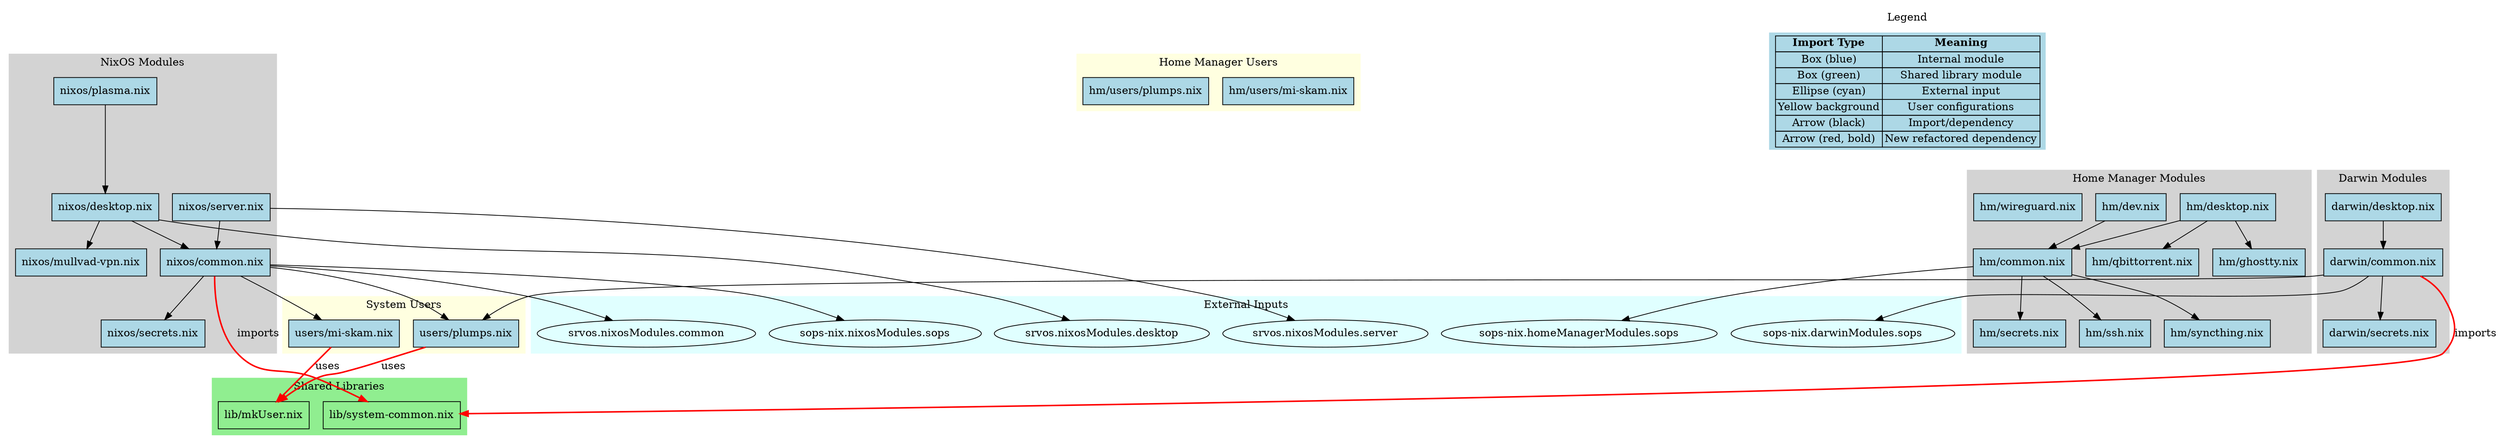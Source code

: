 digraph nix_modules {
  # Graph settings
  rankdir=TB;
  node [shape=box, style=filled, fillcolor=lightblue];

  # Shared Library Modules (NEW)
  subgraph cluster_lib {
    label="Shared Libraries";
    style=filled;
    color=lightgreen;
    node [fillcolor=lightgreen];

    lib_mkUser [label="lib/mkUser.nix"];
    lib_system_common [label="lib/system-common.nix"];
  }

  # NixOS Modules
  subgraph cluster_nixos {
    label="NixOS Modules";
    style=filled;
    color=lightgrey;

    nixos_common [label="nixos/common.nix"];
    nixos_desktop [label="nixos/desktop.nix"];
    nixos_plasma [label="nixos/plasma.nix"];
    nixos_server [label="nixos/server.nix"];
    nixos_secrets [label="nixos/secrets.nix"];
    nixos_mullvad [label="nixos/mullvad-vpn.nix"];
  }

  # Darwin Modules
  subgraph cluster_darwin {
    label="Darwin Modules";
    style=filled;
    color=lightgrey;

    darwin_common [label="darwin/common.nix"];
    darwin_desktop [label="darwin/desktop.nix"];
    darwin_secrets [label="darwin/secrets.nix"];
  }

  # Home Manager Modules
  subgraph cluster_hm {
    label="Home Manager Modules";
    style=filled;
    color=lightgrey;

    hm_common [label="hm/common.nix"];
    hm_desktop [label="hm/desktop.nix"];
    hm_dev [label="hm/dev.nix"];
    hm_ssh [label="hm/ssh.nix"];
    hm_syncthing [label="hm/syncthing.nix"];
    hm_secrets [label="hm/secrets.nix"];
    hm_wireguard [label="hm/wireguard.nix"];
    hm_qbittorrent [label="hm/qbittorrent.nix"];
    hm_ghostty [label="hm/ghostty.nix"];
  }

  # Home Manager User Configs
  subgraph cluster_hm_users {
    label="Home Manager Users";
    style=filled;
    color=lightyellow;

    hm_user_mi_skam [label="hm/users/mi-skam.nix"];
    hm_user_plumps [label="hm/users/plumps.nix"];
  }

  # System User Configs
  subgraph cluster_users {
    label="System Users";
    style=filled;
    color=lightyellow;

    user_mi_skam [label="users/mi-skam.nix"];
    user_plumps [label="users/plumps.nix"];
  }

  # External Modules
  subgraph cluster_external {
    label="External Inputs";
    style=filled;
    color=lightcyan;
    node [shape=ellipse, fillcolor=lightcyan];

    srvos_common [label="srvos.nixosModules.common"];
    srvos_desktop [label="srvos.nixosModules.desktop"];
    srvos_server [label="srvos.nixosModules.server"];
    sops_nix_nixos [label="sops-nix.nixosModules.sops"];
    sops_nix_darwin [label="sops-nix.darwinModules.sops"];
    sops_nix_hm [label="sops-nix.homeManagerModules.sops"];
  }

  # NEW: User modules now depend on mkUser library
  user_mi_skam -> lib_mkUser [color=red, penwidth=2.0, label="uses"];
  user_plumps -> lib_mkUser [color=red, penwidth=2.0, label="uses"];

  # NEW: System common modules depend on system-common library
  nixos_common -> lib_system_common [color=red, penwidth=2.0, label="imports"];
  darwin_common -> lib_system_common [color=red, penwidth=2.0, label="imports"];

  # NixOS Dependencies
  nixos_common -> srvos_common;
  nixos_common -> sops_nix_nixos;
  nixos_common -> nixos_secrets;
  nixos_common -> user_mi_skam;
  nixos_common -> user_plumps;

  nixos_desktop -> srvos_desktop;
  nixos_desktop -> nixos_common;
  nixos_desktop -> nixos_mullvad;

  nixos_plasma -> nixos_desktop;

  nixos_server -> srvos_server;
  nixos_server -> nixos_common;

  # Darwin Dependencies
  darwin_common -> sops_nix_darwin;
  darwin_common -> darwin_secrets;
  darwin_common -> user_plumps;

  darwin_desktop -> darwin_common;

  # Home Manager Dependencies
  hm_common -> sops_nix_hm;
  hm_common -> hm_syncthing;
  hm_common -> hm_ssh;
  hm_common -> hm_secrets;

  hm_desktop -> hm_common;
  hm_desktop -> hm_qbittorrent;
  hm_desktop -> hm_ghostty;

  hm_dev -> hm_common;

  # Legend
  subgraph cluster_legend {
    label="Legend";
    style=filled;
    color=white;
    node [shape=plaintext];

    legend [label=<
      <table border="0" cellborder="1" cellspacing="0">
        <tr><td><b>Import Type</b></td><td><b>Meaning</b></td></tr>
        <tr><td>Box (blue)</td><td>Internal module</td></tr>
        <tr><td>Box (green)</td><td>Shared library module</td></tr>
        <tr><td>Ellipse (cyan)</td><td>External input</td></tr>
        <tr><td>Yellow background</td><td>User configurations</td></tr>
        <tr><td>Arrow (black)</td><td>Import/dependency</td></tr>
        <tr><td>Arrow (red, bold)</td><td>New refactored dependency</td></tr>
      </table>
    >];
  }
}
